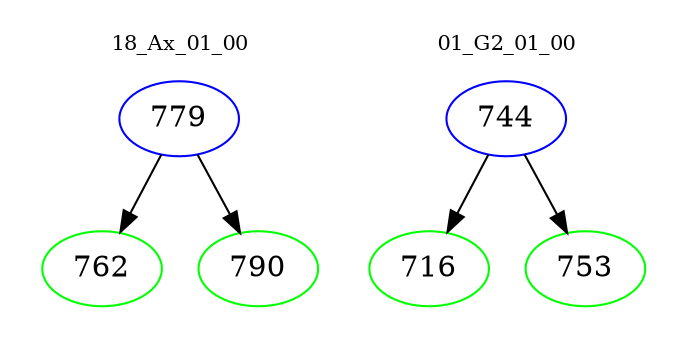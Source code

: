digraph{
subgraph cluster_0 {
color = white
label = "18_Ax_01_00";
fontsize=10;
T0_779 [label="779", color="blue"]
T0_779 -> T0_762 [color="black"]
T0_762 [label="762", color="green"]
T0_779 -> T0_790 [color="black"]
T0_790 [label="790", color="green"]
}
subgraph cluster_1 {
color = white
label = "01_G2_01_00";
fontsize=10;
T1_744 [label="744", color="blue"]
T1_744 -> T1_716 [color="black"]
T1_716 [label="716", color="green"]
T1_744 -> T1_753 [color="black"]
T1_753 [label="753", color="green"]
}
}
